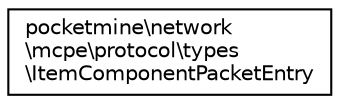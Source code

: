 digraph "Graphical Class Hierarchy"
{
 // INTERACTIVE_SVG=YES
 // LATEX_PDF_SIZE
  edge [fontname="Helvetica",fontsize="10",labelfontname="Helvetica",labelfontsize="10"];
  node [fontname="Helvetica",fontsize="10",shape=record];
  rankdir="LR";
  Node0 [label="pocketmine\\network\l\\mcpe\\protocol\\types\l\\ItemComponentPacketEntry",height=0.2,width=0.4,color="black", fillcolor="white", style="filled",URL="$df/d92/classpocketmine_1_1network_1_1mcpe_1_1protocol_1_1types_1_1_item_component_packet_entry.html",tooltip=" "];
}
